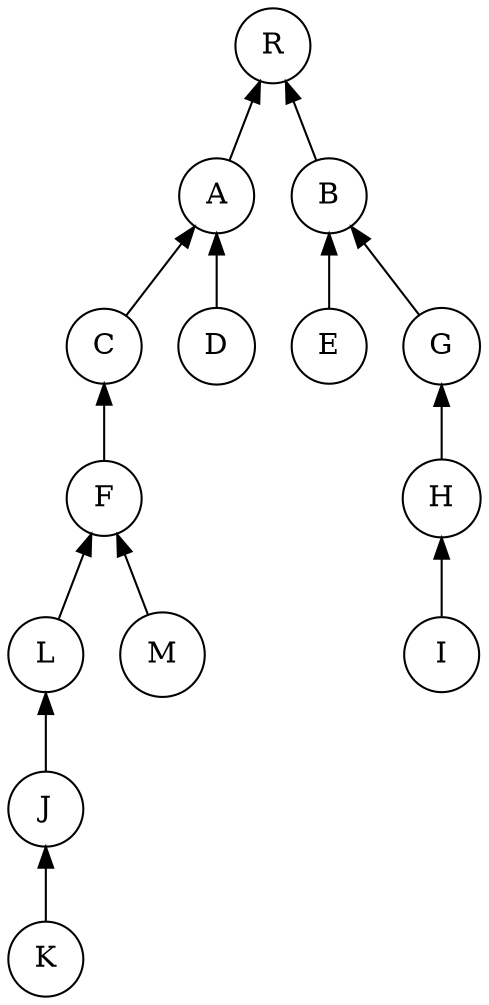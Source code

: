 digraph or {
rankdir="BT";
node [shape=circle]
edge [style=filled]

  G [label="G"]
  H [label="H"]
  I [label="I"]
  J [label="J"]
  K [label="K"]
  L [label="L"]
  M [label="M"]
  R [label="R"]
  A [label="A"]
  B [label="B"]
  C [label="C"]
  D [label="D"]
  E [label="E"]
  F [label="F"]

A->R
B->R
C->A
D->A
E->B
F->C
G->B
H->G
I->H
J->L
K->J
L->F
M->F

}


